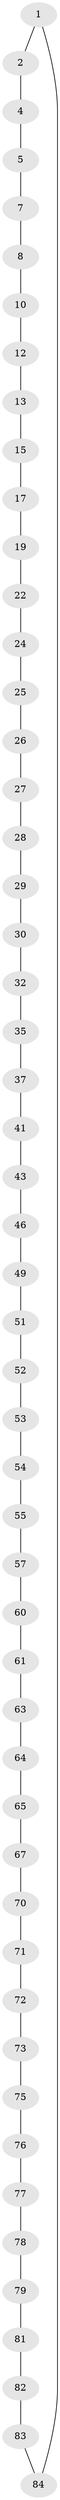 // original degree distribution, {2: 1.0}
// Generated by graph-tools (version 1.1) at 2025/20/03/04/25 18:20:25]
// undirected, 52 vertices, 52 edges
graph export_dot {
graph [start="1"]
  node [color=gray90,style=filled];
  1;
  2 [super="+3"];
  4;
  5 [super="+6"];
  7;
  8 [super="+9"];
  10 [super="+11"];
  12;
  13 [super="+14"];
  15 [super="+16"];
  17 [super="+18"];
  19 [super="+20"];
  22 [super="+23"];
  24;
  25;
  26;
  27;
  28;
  29;
  30 [super="+31"];
  32 [super="+33"];
  35 [super="+36"];
  37 [super="+38"];
  41 [super="+42"];
  43 [super="+44"];
  46 [super="+47"];
  49 [super="+50"];
  51;
  52;
  53;
  54;
  55 [super="+56"];
  57 [super="+58"];
  60;
  61 [super="+62"];
  63;
  64;
  65 [super="+66"];
  67 [super="+68"];
  70;
  71;
  72;
  73 [super="+74"];
  75;
  76;
  77;
  78;
  79 [super="+80"];
  81;
  82;
  83;
  84 [super="+85"];
  1 -- 2;
  1 -- 84;
  2 -- 4;
  4 -- 5;
  5 -- 7;
  7 -- 8;
  8 -- 10;
  10 -- 12;
  12 -- 13;
  13 -- 15;
  15 -- 17;
  17 -- 19;
  19 -- 22;
  22 -- 24;
  24 -- 25;
  25 -- 26;
  26 -- 27;
  27 -- 28;
  28 -- 29;
  29 -- 30;
  30 -- 32;
  32 -- 35;
  35 -- 37;
  37 -- 41;
  41 -- 43;
  43 -- 46;
  46 -- 49;
  49 -- 51;
  51 -- 52;
  52 -- 53;
  53 -- 54;
  54 -- 55;
  55 -- 57;
  57 -- 60;
  60 -- 61;
  61 -- 63;
  63 -- 64;
  64 -- 65;
  65 -- 67;
  67 -- 70;
  70 -- 71;
  71 -- 72;
  72 -- 73;
  73 -- 75;
  75 -- 76;
  76 -- 77;
  77 -- 78;
  78 -- 79;
  79 -- 81;
  81 -- 82;
  82 -- 83;
  83 -- 84;
}

